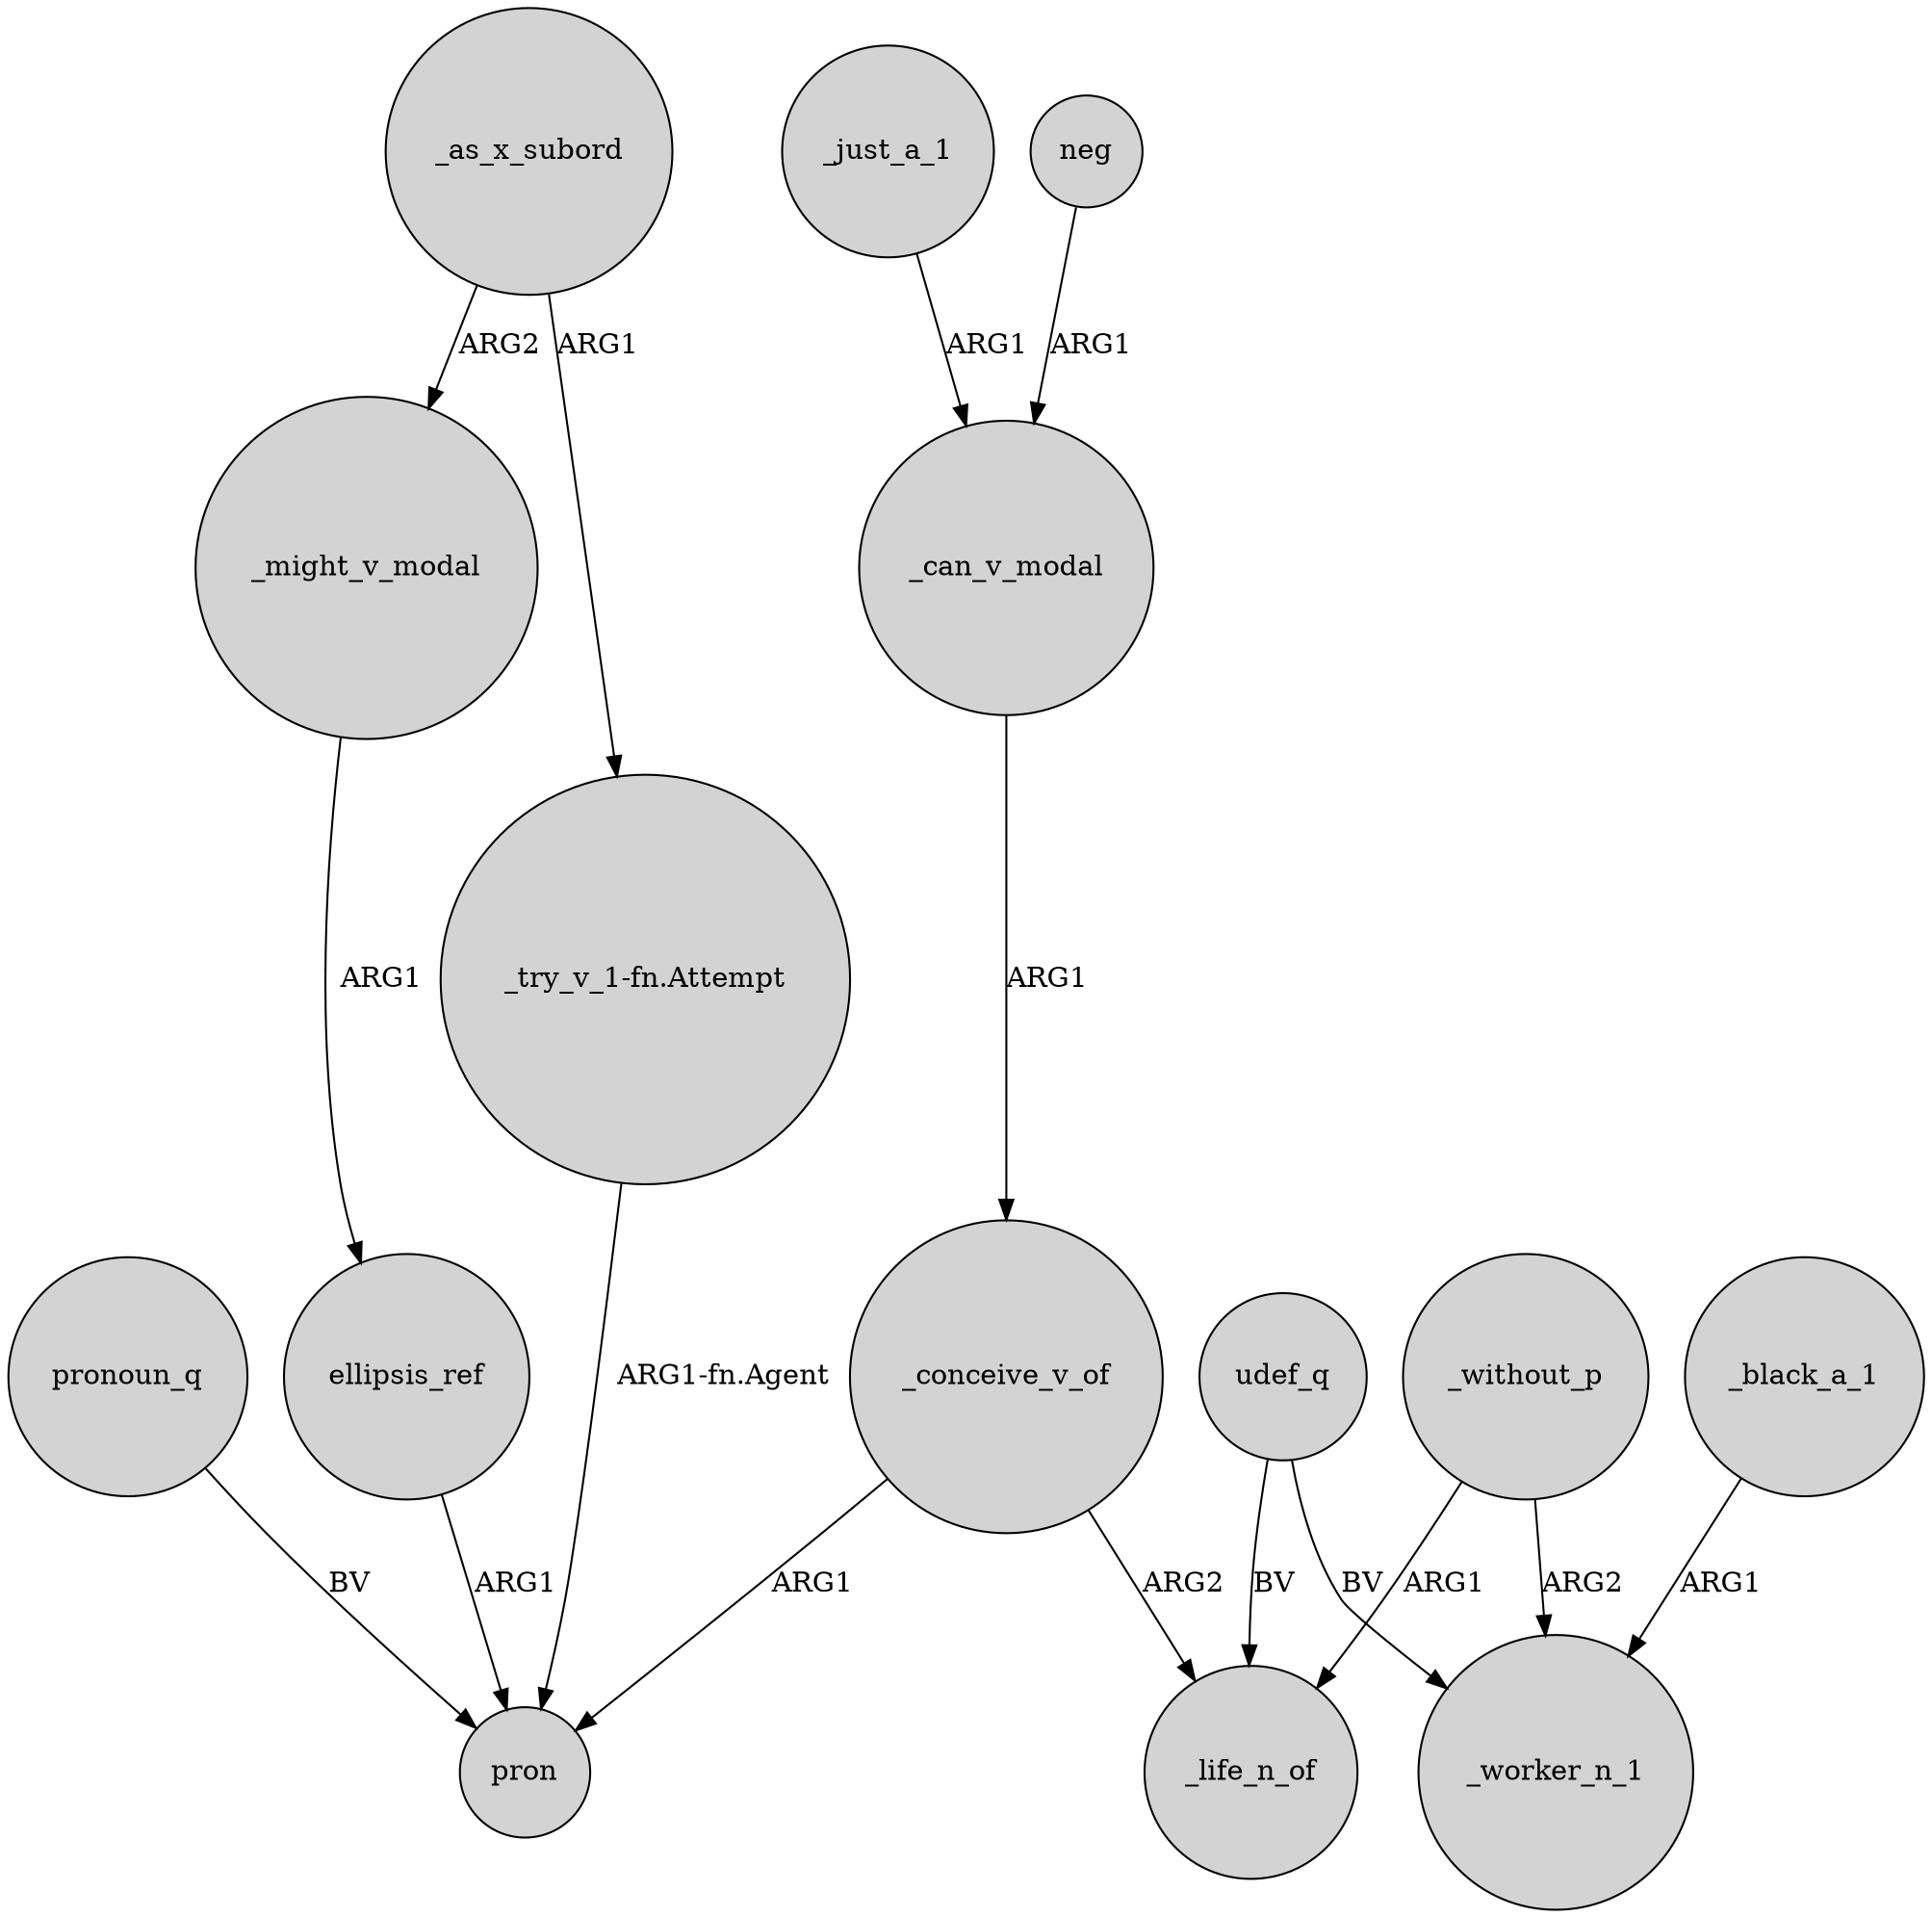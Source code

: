 digraph {
	node [shape=circle style=filled]
	"_try_v_1-fn.Attempt" -> pron [label="ARG1-fn.Agent"]
	ellipsis_ref -> pron [label=ARG1]
	_just_a_1 -> _can_v_modal [label=ARG1]
	_conceive_v_of -> _life_n_of [label=ARG2]
	_as_x_subord -> "_try_v_1-fn.Attempt" [label=ARG1]
	_might_v_modal -> ellipsis_ref [label=ARG1]
	_without_p -> _worker_n_1 [label=ARG2]
	_can_v_modal -> _conceive_v_of [label=ARG1]
	_conceive_v_of -> pron [label=ARG1]
	_as_x_subord -> _might_v_modal [label=ARG2]
	_black_a_1 -> _worker_n_1 [label=ARG1]
	_without_p -> _life_n_of [label=ARG1]
	udef_q -> _life_n_of [label=BV]
	neg -> _can_v_modal [label=ARG1]
	udef_q -> _worker_n_1 [label=BV]
	pronoun_q -> pron [label=BV]
}
